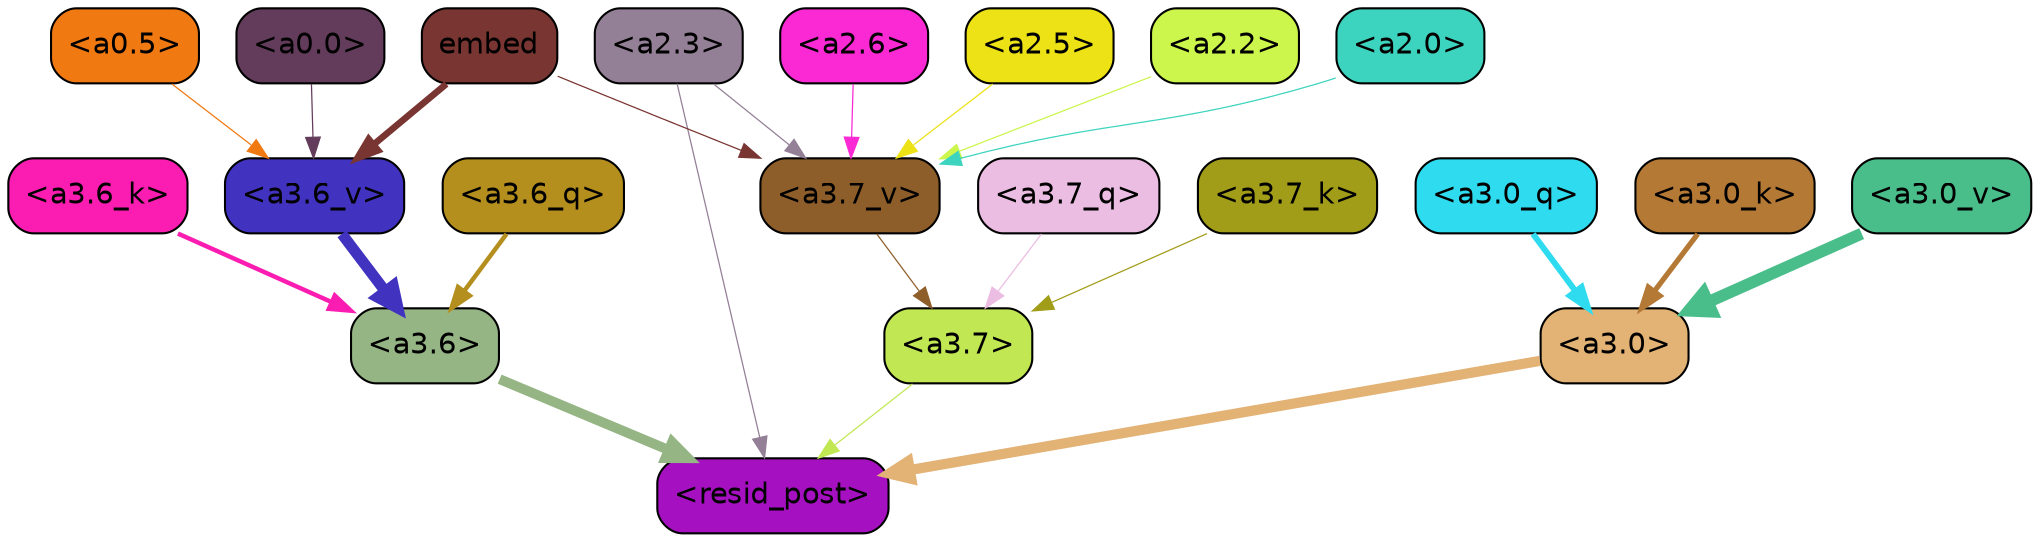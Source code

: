 strict digraph "" {
	graph [bgcolor=transparent,
		layout=dot,
		overlap=false,
		splines=true
	];
	"<a3.7>"	[color=black,
		fillcolor="#c1e853",
		fontname=Helvetica,
		shape=box,
		style="filled, rounded"];
	"<resid_post>"	[color=black,
		fillcolor="#a510c1",
		fontname=Helvetica,
		shape=box,
		style="filled, rounded"];
	"<a3.7>" -> "<resid_post>"	[color="#c1e853",
		penwidth=0.6];
	"<a3.6>"	[color=black,
		fillcolor="#96b585",
		fontname=Helvetica,
		shape=box,
		style="filled, rounded"];
	"<a3.6>" -> "<resid_post>"	[color="#96b585",
		penwidth=4.746312499046326];
	"<a3.0>"	[color=black,
		fillcolor="#e3b275",
		fontname=Helvetica,
		shape=box,
		style="filled, rounded"];
	"<a3.0>" -> "<resid_post>"	[color="#e3b275",
		penwidth=4.896343111991882];
	"<a2.3>"	[color=black,
		fillcolor="#937f96",
		fontname=Helvetica,
		shape=box,
		style="filled, rounded"];
	"<a2.3>" -> "<resid_post>"	[color="#937f96",
		penwidth=0.6];
	"<a3.7_v>"	[color=black,
		fillcolor="#8e5e2a",
		fontname=Helvetica,
		shape=box,
		style="filled, rounded"];
	"<a2.3>" -> "<a3.7_v>"	[color="#937f96",
		penwidth=0.6];
	"<a3.7_q>"	[color=black,
		fillcolor="#ecbde2",
		fontname=Helvetica,
		shape=box,
		style="filled, rounded"];
	"<a3.7_q>" -> "<a3.7>"	[color="#ecbde2",
		penwidth=0.6];
	"<a3.6_q>"	[color=black,
		fillcolor="#b58f1e",
		fontname=Helvetica,
		shape=box,
		style="filled, rounded"];
	"<a3.6_q>" -> "<a3.6>"	[color="#b58f1e",
		penwidth=2.160832464694977];
	"<a3.0_q>"	[color=black,
		fillcolor="#2fdcef",
		fontname=Helvetica,
		shape=box,
		style="filled, rounded"];
	"<a3.0_q>" -> "<a3.0>"	[color="#2fdcef",
		penwidth=2.870753765106201];
	"<a3.7_k>"	[color=black,
		fillcolor="#a29d18",
		fontname=Helvetica,
		shape=box,
		style="filled, rounded"];
	"<a3.7_k>" -> "<a3.7>"	[color="#a29d18",
		penwidth=0.6];
	"<a3.6_k>"	[color=black,
		fillcolor="#fb1db1",
		fontname=Helvetica,
		shape=box,
		style="filled, rounded"];
	"<a3.6_k>" -> "<a3.6>"	[color="#fb1db1",
		penwidth=2.13908451795578];
	"<a3.0_k>"	[color=black,
		fillcolor="#b57936",
		fontname=Helvetica,
		shape=box,
		style="filled, rounded"];
	"<a3.0_k>" -> "<a3.0>"	[color="#b57936",
		penwidth=2.520303964614868];
	"<a3.7_v>" -> "<a3.7>"	[color="#8e5e2a",
		penwidth=0.6];
	"<a3.6_v>"	[color=black,
		fillcolor="#4132bf",
		fontname=Helvetica,
		shape=box,
		style="filled, rounded"];
	"<a3.6_v>" -> "<a3.6>"	[color="#4132bf",
		penwidth=5.297133803367615];
	"<a3.0_v>"	[color=black,
		fillcolor="#49be8a",
		fontname=Helvetica,
		shape=box,
		style="filled, rounded"];
	"<a3.0_v>" -> "<a3.0>"	[color="#49be8a",
		penwidth=5.680712580680847];
	"<a2.6>"	[color=black,
		fillcolor="#fa29d4",
		fontname=Helvetica,
		shape=box,
		style="filled, rounded"];
	"<a2.6>" -> "<a3.7_v>"	[color="#fa29d4",
		penwidth=0.6];
	"<a2.5>"	[color=black,
		fillcolor="#ece215",
		fontname=Helvetica,
		shape=box,
		style="filled, rounded"];
	"<a2.5>" -> "<a3.7_v>"	[color="#ece215",
		penwidth=0.6];
	"<a2.2>"	[color=black,
		fillcolor="#ccf64c",
		fontname=Helvetica,
		shape=box,
		style="filled, rounded"];
	"<a2.2>" -> "<a3.7_v>"	[color="#ccf64c",
		penwidth=0.6];
	"<a2.0>"	[color=black,
		fillcolor="#3dd4bf",
		fontname=Helvetica,
		shape=box,
		style="filled, rounded"];
	"<a2.0>" -> "<a3.7_v>"	[color="#3dd4bf",
		penwidth=0.6];
	embed	[color=black,
		fillcolor="#783532",
		fontname=Helvetica,
		shape=box,
		style="filled, rounded"];
	embed -> "<a3.7_v>"	[color="#783532",
		penwidth=0.6];
	embed -> "<a3.6_v>"	[color="#783532",
		penwidth=3.1766927242279053];
	"<a0.5>"	[color=black,
		fillcolor="#f07912",
		fontname=Helvetica,
		shape=box,
		style="filled, rounded"];
	"<a0.5>" -> "<a3.6_v>"	[color="#f07912",
		penwidth=0.6];
	"<a0.0>"	[color=black,
		fillcolor="#623c5a",
		fontname=Helvetica,
		shape=box,
		style="filled, rounded"];
	"<a0.0>" -> "<a3.6_v>"	[color="#623c5a",
		penwidth=0.6];
}

